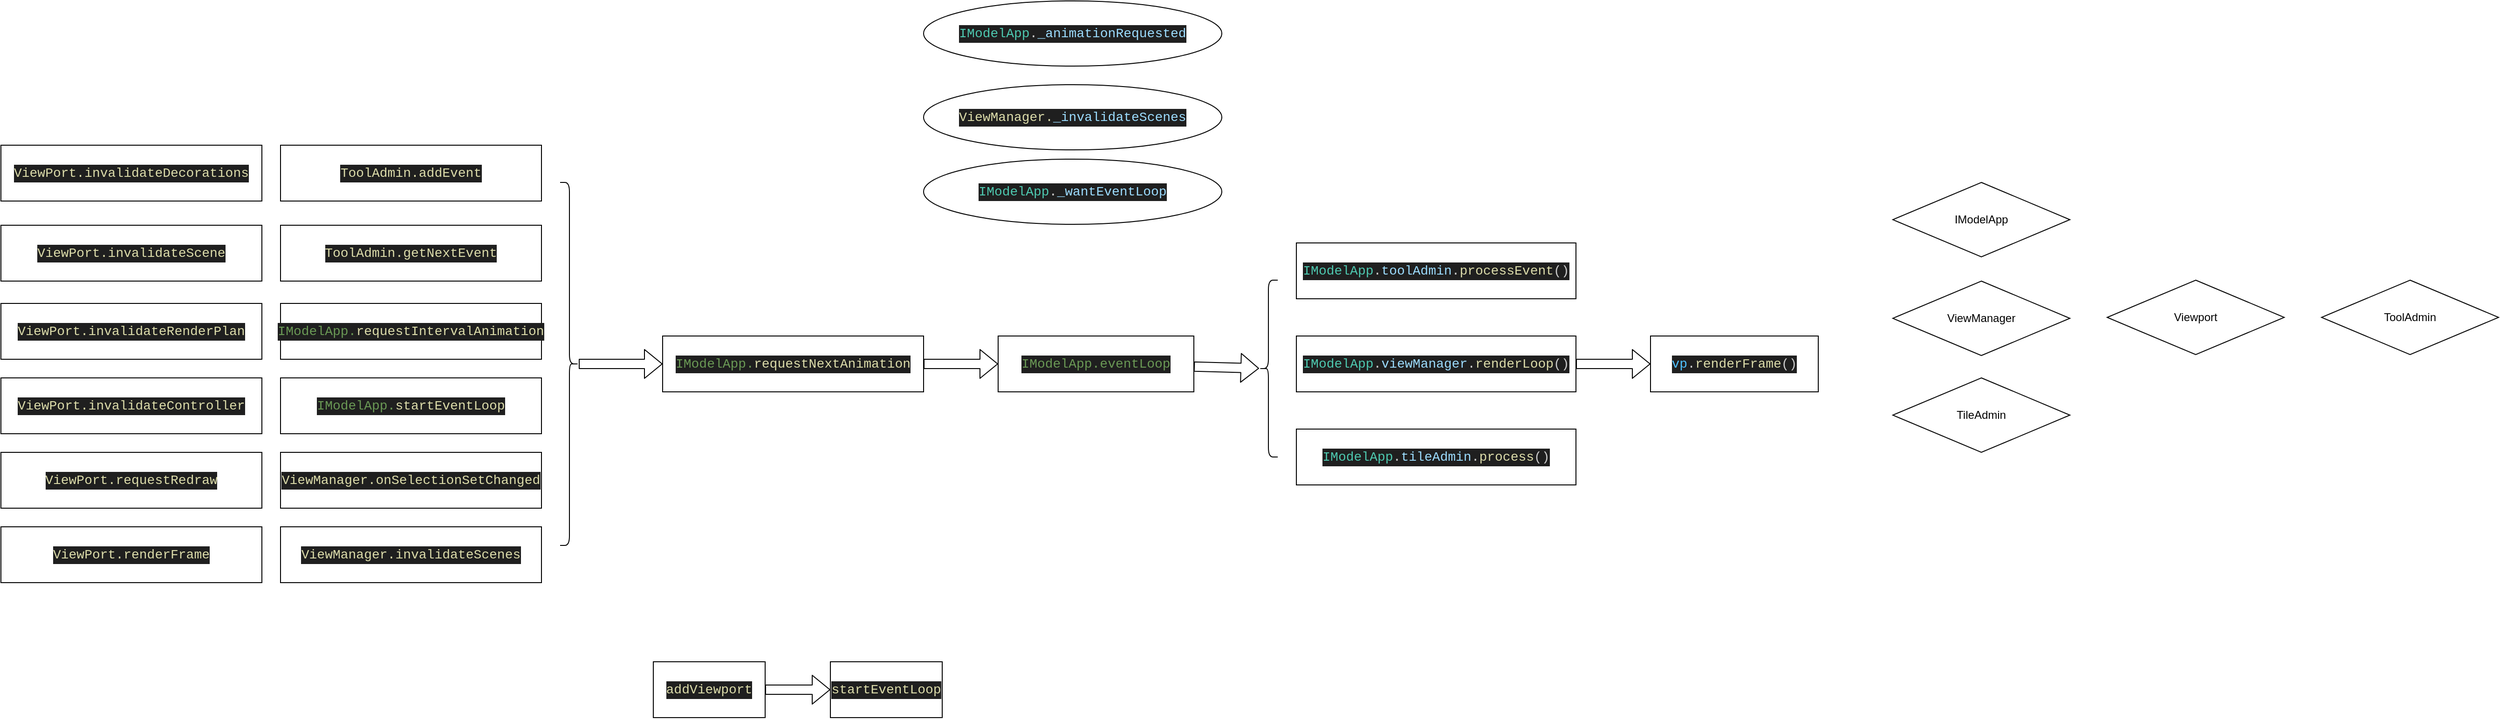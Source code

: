 ﻿<mxfile>
    <diagram id="MlMpe3PwIwaoGsM2YKS2" name="EventLoop">
        <mxGraphModel dx="2728" dy="1959" grid="1" gridSize="10" guides="1" tooltips="1" connect="1" arrows="1" fold="1" page="1" pageScale="1" pageWidth="850" pageHeight="1100" background="none" math="0" shadow="0">
            <root>
                <mxCell id="0"/>
                <mxCell id="1" parent="0"/>
                <mxCell id="15" value="" style="edgeStyle=none;shape=flexArrow;html=1;" edge="1" parent="1" source="4" target="11">
                    <mxGeometry relative="1" as="geometry"/>
                </mxCell>
                <mxCell id="4" value="&lt;div style=&quot;color: rgb(204, 204, 204); background-color: rgb(31, 31, 31); font-family: Consolas, &amp;quot;Courier New&amp;quot;, monospace; font-size: 14px; line-height: 19px;&quot;&gt;&lt;span style=&quot;color: #6a9955;&quot;&gt;IModelApp.eventLoop&lt;/span&gt;&lt;/div&gt;" style="whiteSpace=wrap;html=1;" parent="1" vertex="1">
                    <mxGeometry x="-20" y="340" width="210" height="60" as="geometry"/>
                </mxCell>
                <mxCell id="7" value="&lt;div style=&quot;color: rgb(204, 204, 204); background-color: rgb(31, 31, 31); font-family: Consolas, &amp;quot;Courier New&amp;quot;, monospace; font-size: 14px; line-height: 19px;&quot;&gt;&lt;span style=&quot;color: #4ec9b0;&quot;&gt;IModelApp&lt;/span&gt;.&lt;span style=&quot;color: #9cdcfe;&quot;&gt;toolAdmin&lt;/span&gt;.&lt;span style=&quot;color: #dcdcaa;&quot;&gt;processEvent&lt;/span&gt;()&lt;/div&gt;" style="whiteSpace=wrap;html=1;" vertex="1" parent="1">
                    <mxGeometry x="300" y="240" width="300" height="60" as="geometry"/>
                </mxCell>
                <mxCell id="42" style="edgeStyle=none;shape=flexArrow;html=1;entryX=0;entryY=0.5;entryDx=0;entryDy=0;" edge="1" parent="1" source="9" target="41">
                    <mxGeometry relative="1" as="geometry"/>
                </mxCell>
                <mxCell id="9" value="&lt;div style=&quot;color: rgb(204, 204, 204); background-color: rgb(31, 31, 31); font-family: Consolas, &amp;quot;Courier New&amp;quot;, monospace; font-size: 14px; line-height: 19px;&quot;&gt;&lt;div style=&quot;line-height: 19px;&quot;&gt;&lt;span style=&quot;color: #4ec9b0;&quot;&gt;IModelApp&lt;/span&gt;.&lt;span style=&quot;color: #9cdcfe;&quot;&gt;viewManager&lt;/span&gt;.&lt;span style=&quot;color: #dcdcaa;&quot;&gt;renderLoop&lt;/span&gt;()&lt;/div&gt;&lt;/div&gt;" style="whiteSpace=wrap;html=1;" vertex="1" parent="1">
                    <mxGeometry x="300" y="340" width="300" height="60" as="geometry"/>
                </mxCell>
                <mxCell id="10" value="&lt;div style=&quot;color: rgb(204, 204, 204); background-color: rgb(31, 31, 31); font-family: Consolas, &amp;quot;Courier New&amp;quot;, monospace; font-size: 14px; line-height: 19px;&quot;&gt;&lt;div style=&quot;line-height: 19px;&quot;&gt;&lt;div style=&quot;line-height: 19px;&quot;&gt;&lt;span style=&quot;color: #4ec9b0;&quot;&gt;IModelApp&lt;/span&gt;.&lt;span style=&quot;color: #9cdcfe;&quot;&gt;tileAdmin&lt;/span&gt;.&lt;span style=&quot;color: #dcdcaa;&quot;&gt;process&lt;/span&gt;()&lt;/div&gt;&lt;/div&gt;&lt;/div&gt;" style="whiteSpace=wrap;html=1;" vertex="1" parent="1">
                    <mxGeometry x="300" y="440" width="300" height="60" as="geometry"/>
                </mxCell>
                <mxCell id="11" value="" style="shape=curlyBracket;whiteSpace=wrap;html=1;rounded=1;labelPosition=left;verticalLabelPosition=middle;align=right;verticalAlign=middle;" vertex="1" parent="1">
                    <mxGeometry x="260" y="280" width="20" height="190" as="geometry"/>
                </mxCell>
                <mxCell id="14" style="edgeStyle=none;shape=flexArrow;html=1;" edge="1" parent="1" source="12" target="4">
                    <mxGeometry relative="1" as="geometry"/>
                </mxCell>
                <mxCell id="12" value="&lt;div style=&quot;color: rgb(204, 204, 204); background-color: rgb(31, 31, 31); font-family: Consolas, &amp;quot;Courier New&amp;quot;, monospace; font-size: 14px; line-height: 19px;&quot;&gt;&lt;span style=&quot;color: #6a9955;&quot;&gt;IModelApp.&lt;/span&gt;&lt;span style=&quot;color: rgb(220, 220, 170);&quot;&gt;requestNextAnimation&lt;/span&gt;&lt;/div&gt;" style="whiteSpace=wrap;html=1;" vertex="1" parent="1">
                    <mxGeometry x="-380" y="340" width="280" height="60" as="geometry"/>
                </mxCell>
                <mxCell id="13" value="&lt;div style=&quot;color: rgb(204, 204, 204); background-color: rgb(31, 31, 31); font-family: Consolas, &amp;quot;Courier New&amp;quot;, monospace; font-size: 14px; line-height: 19px;&quot;&gt;&lt;span style=&quot;color: #dcdcaa;&quot;&gt;ToolAdmin.getNextEvent&lt;/span&gt;&lt;/div&gt;" style="whiteSpace=wrap;html=1;" vertex="1" parent="1">
                    <mxGeometry x="-790" y="221" width="280" height="60" as="geometry"/>
                </mxCell>
                <mxCell id="18" value="&lt;div style=&quot;color: rgb(204, 204, 204); background-color: rgb(31, 31, 31); font-family: Consolas, &amp;quot;Courier New&amp;quot;, monospace; font-size: 14px; line-height: 19px;&quot;&gt;&lt;span style=&quot;color: #dcdcaa;&quot;&gt;ToolAdmin.addEvent&lt;/span&gt;&lt;/div&gt;" style="whiteSpace=wrap;html=1;" vertex="1" parent="1">
                    <mxGeometry x="-790" y="135" width="280" height="60" as="geometry"/>
                </mxCell>
                <mxCell id="20" value="&lt;div style=&quot;color: rgb(204, 204, 204); background-color: rgb(31, 31, 31); font-family: Consolas, &amp;quot;Courier New&amp;quot;, monospace; font-size: 14px; line-height: 19px;&quot;&gt;&lt;div style=&quot;line-height: 19px;&quot;&gt;&lt;span style=&quot;color: rgb(106, 153, 85);&quot;&gt;IModelApp.&lt;/span&gt;&lt;span style=&quot;color: #dcdcaa;&quot;&gt;requestIntervalAnimation&lt;/span&gt;&lt;/div&gt;&lt;/div&gt;" style="whiteSpace=wrap;html=1;" vertex="1" parent="1">
                    <mxGeometry x="-790" y="305" width="280" height="60" as="geometry"/>
                </mxCell>
                <mxCell id="22" value="&lt;div style=&quot;color: rgb(204, 204, 204); background-color: rgb(31, 31, 31); font-family: Consolas, &amp;quot;Courier New&amp;quot;, monospace; font-size: 14px; line-height: 19px;&quot;&gt;&lt;div style=&quot;line-height: 19px;&quot;&gt;&lt;span style=&quot;color: rgb(106, 153, 85);&quot;&gt;IModelApp.&lt;/span&gt;&lt;span style=&quot;color: rgb(220, 220, 170);&quot;&gt;startEventLoop&lt;/span&gt;&lt;/div&gt;&lt;/div&gt;" style="whiteSpace=wrap;html=1;" vertex="1" parent="1">
                    <mxGeometry x="-790" y="385" width="280" height="60" as="geometry"/>
                </mxCell>
                <mxCell id="23" value="&lt;div style=&quot;color: rgb(204, 204, 204); background-color: rgb(31, 31, 31); font-family: Consolas, &amp;quot;Courier New&amp;quot;, monospace; font-size: 14px; line-height: 19px;&quot;&gt;&lt;div style=&quot;line-height: 19px;&quot;&gt;&lt;div style=&quot;line-height: 19px;&quot;&gt;&lt;span style=&quot;color: #4ec9b0;&quot;&gt;IModelApp&lt;/span&gt;.&lt;span style=&quot;color: #9cdcfe;&quot;&gt;_wantEventLoop&lt;/span&gt;&lt;/div&gt;&lt;/div&gt;&lt;/div&gt;" style="ellipse;whiteSpace=wrap;html=1;" vertex="1" parent="1">
                    <mxGeometry x="-100" y="150" width="320" height="70" as="geometry"/>
                </mxCell>
                <mxCell id="24" value="&lt;div style=&quot;color: rgb(204, 204, 204); background-color: rgb(31, 31, 31); font-family: Consolas, &amp;quot;Courier New&amp;quot;, monospace; font-size: 14px; line-height: 19px;&quot;&gt;&lt;div style=&quot;line-height: 19px;&quot;&gt;&lt;div style=&quot;line-height: 19px;&quot;&gt;&lt;span style=&quot;color: #dcdcaa;&quot;&gt;ViewManager.onSelectionSetChanged&lt;/span&gt;&lt;/div&gt;&lt;/div&gt;&lt;/div&gt;" style="whiteSpace=wrap;html=1;" vertex="1" parent="1">
                    <mxGeometry x="-790" y="465" width="280" height="60" as="geometry"/>
                </mxCell>
                <mxCell id="25" value="&lt;div style=&quot;color: rgb(204, 204, 204); background-color: rgb(31, 31, 31); font-family: Consolas, &amp;quot;Courier New&amp;quot;, monospace; font-size: 14px; line-height: 19px;&quot;&gt;&lt;div style=&quot;line-height: 19px;&quot;&gt;&lt;div style=&quot;line-height: 19px;&quot;&gt;&lt;span style=&quot;color: #dcdcaa;&quot;&gt;ViewManager.&lt;/span&gt;&lt;span style=&quot;color: rgb(220, 220, 170);&quot;&gt;invalidateScenes&lt;/span&gt;&lt;/div&gt;&lt;/div&gt;&lt;/div&gt;" style="whiteSpace=wrap;html=1;" vertex="1" parent="1">
                    <mxGeometry x="-790" y="545" width="280" height="60" as="geometry"/>
                </mxCell>
                <mxCell id="26" value="&lt;div style=&quot;color: rgb(204, 204, 204); background-color: rgb(31, 31, 31); font-family: Consolas, &amp;quot;Courier New&amp;quot;, monospace; font-size: 14px; line-height: 19px;&quot;&gt;&lt;div style=&quot;line-height: 19px;&quot;&gt;&lt;span style=&quot;color: #4ec9b0;&quot;&gt;IModelApp&lt;/span&gt;.&lt;span style=&quot;color: #9cdcfe;&quot;&gt;_animationRequested&lt;/span&gt;&lt;/div&gt;&lt;/div&gt;" style="ellipse;whiteSpace=wrap;html=1;" vertex="1" parent="1">
                    <mxGeometry x="-100" y="-20" width="320" height="70" as="geometry"/>
                </mxCell>
                <mxCell id="27" value="&lt;div style=&quot;color: rgb(204, 204, 204); background-color: rgb(31, 31, 31); font-family: Consolas, &amp;quot;Courier New&amp;quot;, monospace; font-size: 14px; line-height: 19px;&quot;&gt;&lt;div style=&quot;line-height: 19px;&quot;&gt;&lt;div style=&quot;line-height: 19px;&quot;&gt;&lt;span style=&quot;color: rgb(220, 220, 170);&quot;&gt;ViewManager.&lt;/span&gt;&lt;span style=&quot;color: #9cdcfe;&quot;&gt;_invalidateScenes&lt;/span&gt;&lt;/div&gt;&lt;/div&gt;&lt;/div&gt;" style="ellipse;whiteSpace=wrap;html=1;" vertex="1" parent="1">
                    <mxGeometry x="-100" y="70" width="320" height="70" as="geometry"/>
                </mxCell>
                <mxCell id="29" value="&lt;div style=&quot;color: rgb(204, 204, 204); background-color: rgb(31, 31, 31); font-family: Consolas, &amp;quot;Courier New&amp;quot;, monospace; font-size: 14px; line-height: 19px;&quot;&gt;&lt;div style=&quot;line-height: 19px;&quot;&gt;&lt;span style=&quot;color: #dcdcaa;&quot;&gt;ViewPort.invalidateDecorations&lt;/span&gt;&lt;/div&gt;&lt;/div&gt;" style="whiteSpace=wrap;html=1;" vertex="1" parent="1">
                    <mxGeometry x="-1090" y="135" width="280" height="60" as="geometry"/>
                </mxCell>
                <mxCell id="30" value="&lt;div style=&quot;color: rgb(204, 204, 204); background-color: rgb(31, 31, 31); font-family: Consolas, &amp;quot;Courier New&amp;quot;, monospace; font-size: 14px; line-height: 19px;&quot;&gt;&lt;div style=&quot;line-height: 19px;&quot;&gt;&lt;span style=&quot;color: #dcdcaa;&quot;&gt;ViewPort.&lt;/span&gt;&lt;span style=&quot;color: rgb(220, 220, 170);&quot;&gt;invalidateScene&lt;/span&gt;&lt;/div&gt;&lt;/div&gt;" style="whiteSpace=wrap;html=1;" vertex="1" parent="1">
                    <mxGeometry x="-1090" y="221" width="280" height="60" as="geometry"/>
                </mxCell>
                <mxCell id="31" value="&lt;div style=&quot;color: rgb(204, 204, 204); background-color: rgb(31, 31, 31); font-family: Consolas, &amp;quot;Courier New&amp;quot;, monospace; font-size: 14px; line-height: 19px;&quot;&gt;&lt;div style=&quot;line-height: 19px;&quot;&gt;&lt;span style=&quot;color: #dcdcaa;&quot;&gt;ViewPort.&lt;/span&gt;&lt;span style=&quot;color: rgb(220, 220, 170);&quot;&gt;invalidateRenderPlan&lt;/span&gt;&lt;/div&gt;&lt;/div&gt;" style="whiteSpace=wrap;html=1;" vertex="1" parent="1">
                    <mxGeometry x="-1090" y="305" width="280" height="60" as="geometry"/>
                </mxCell>
                <mxCell id="32" value="&lt;div style=&quot;color: rgb(204, 204, 204); background-color: rgb(31, 31, 31); font-family: Consolas, &amp;quot;Courier New&amp;quot;, monospace; font-size: 14px; line-height: 19px;&quot;&gt;&lt;div style=&quot;line-height: 19px;&quot;&gt;&lt;span style=&quot;color: #dcdcaa;&quot;&gt;ViewPort.&lt;/span&gt;&lt;span style=&quot;color: rgb(220, 220, 170);&quot;&gt;invalidateController&lt;/span&gt;&lt;/div&gt;&lt;/div&gt;" style="whiteSpace=wrap;html=1;" vertex="1" parent="1">
                    <mxGeometry x="-1090" y="385" width="280" height="60" as="geometry"/>
                </mxCell>
                <mxCell id="33" value="&lt;div style=&quot;color: rgb(204, 204, 204); background-color: rgb(31, 31, 31); font-family: Consolas, &amp;quot;Courier New&amp;quot;, monospace; font-size: 14px; line-height: 19px;&quot;&gt;&lt;div style=&quot;line-height: 19px;&quot;&gt;&lt;span style=&quot;color: #dcdcaa;&quot;&gt;ViewPort.&lt;/span&gt;&lt;span style=&quot;color: rgb(220, 220, 170);&quot;&gt;requestRedraw&lt;/span&gt;&lt;/div&gt;&lt;/div&gt;" style="whiteSpace=wrap;html=1;" vertex="1" parent="1">
                    <mxGeometry x="-1090" y="465" width="280" height="60" as="geometry"/>
                </mxCell>
                <mxCell id="34" value="&lt;div style=&quot;color: rgb(204, 204, 204); background-color: rgb(31, 31, 31); font-family: Consolas, &amp;quot;Courier New&amp;quot;, monospace; font-size: 14px; line-height: 19px;&quot;&gt;&lt;div style=&quot;line-height: 19px;&quot;&gt;&lt;span style=&quot;color: #dcdcaa;&quot;&gt;ViewPort.&lt;/span&gt;&lt;span style=&quot;color: rgb(220, 220, 170);&quot;&gt;renderFrame&lt;/span&gt;&lt;/div&gt;&lt;/div&gt;" style="whiteSpace=wrap;html=1;" vertex="1" parent="1">
                    <mxGeometry x="-1090" y="545" width="280" height="60" as="geometry"/>
                </mxCell>
                <mxCell id="37" style="edgeStyle=none;shape=flexArrow;html=1;entryX=0;entryY=0.5;entryDx=0;entryDy=0;" edge="1" parent="1" source="35" target="12">
                    <mxGeometry relative="1" as="geometry"/>
                </mxCell>
                <mxCell id="35" value="" style="shape=curlyBracket;whiteSpace=wrap;html=1;rounded=1;flipH=1;labelPosition=right;verticalLabelPosition=middle;align=left;verticalAlign=middle;" vertex="1" parent="1">
                    <mxGeometry x="-490" y="175" width="20" height="390" as="geometry"/>
                </mxCell>
                <mxCell id="40" style="edgeStyle=none;shape=flexArrow;html=1;" edge="1" parent="1" source="38" target="39">
                    <mxGeometry relative="1" as="geometry"/>
                </mxCell>
                <mxCell id="38" value="&lt;div style=&quot;color: rgb(204, 204, 204); background-color: rgb(31, 31, 31); font-family: Consolas, &amp;quot;Courier New&amp;quot;, monospace; font-size: 14px; line-height: 19px;&quot;&gt;&lt;span style=&quot;color: #dcdcaa;&quot;&gt;addViewport&lt;/span&gt;&lt;/div&gt;" style="whiteSpace=wrap;html=1;" vertex="1" parent="1">
                    <mxGeometry x="-390" y="690" width="120" height="60" as="geometry"/>
                </mxCell>
                <mxCell id="39" value="&lt;div style=&quot;color: rgb(204, 204, 204); background-color: rgb(31, 31, 31); font-family: Consolas, &amp;quot;Courier New&amp;quot;, monospace; font-size: 14px; line-height: 19px;&quot;&gt;&lt;div style=&quot;line-height: 19px;&quot;&gt;&lt;span style=&quot;color: #dcdcaa;&quot;&gt;startEventLoop&lt;/span&gt;&lt;/div&gt;&lt;/div&gt;" style="whiteSpace=wrap;html=1;" vertex="1" parent="1">
                    <mxGeometry x="-200" y="690" width="120" height="60" as="geometry"/>
                </mxCell>
                <mxCell id="41" value="&lt;div style=&quot;color: rgb(204, 204, 204); background-color: rgb(31, 31, 31); font-family: Consolas, &amp;quot;Courier New&amp;quot;, monospace; font-size: 14px; line-height: 19px;&quot;&gt;&lt;span style=&quot;color: #4fc1ff;&quot;&gt;vp&lt;/span&gt;.&lt;span style=&quot;color: #dcdcaa;&quot;&gt;renderFrame&lt;/span&gt;()&lt;/div&gt;" style="whiteSpace=wrap;html=1;" vertex="1" parent="1">
                    <mxGeometry x="680" y="340" width="180" height="60" as="geometry"/>
                </mxCell>
                <mxCell id="43" value="IModelApp" style="rhombus;whiteSpace=wrap;html=1;" vertex="1" parent="1">
                    <mxGeometry x="940" y="175" width="190" height="80" as="geometry"/>
                </mxCell>
                <mxCell id="44" value="ViewManager" style="rhombus;whiteSpace=wrap;html=1;" vertex="1" parent="1">
                    <mxGeometry x="940" y="281" width="190" height="80" as="geometry"/>
                </mxCell>
                <mxCell id="45" value="Viewport" style="rhombus;whiteSpace=wrap;html=1;" vertex="1" parent="1">
                    <mxGeometry x="1170" y="280" width="190" height="80" as="geometry"/>
                </mxCell>
                <mxCell id="46" value="ToolAdmin" style="rhombus;whiteSpace=wrap;html=1;" vertex="1" parent="1">
                    <mxGeometry x="1400" y="280" width="190" height="80" as="geometry"/>
                </mxCell>
                <mxCell id="47" value="TileAdmin" style="rhombus;whiteSpace=wrap;html=1;" vertex="1" parent="1">
                    <mxGeometry x="940" y="385" width="190" height="80" as="geometry"/>
                </mxCell>
            </root>
        </mxGraphModel>
    </diagram>
    <diagram id="BKULeVVqHbugdAor-Aku" name="Exception">
        <mxGraphModel dx="1825" dy="787" grid="1" gridSize="10" guides="1" tooltips="1" connect="1" arrows="1" fold="1" page="1" pageScale="1" pageWidth="850" pageHeight="1100" math="0" shadow="0">
            <root>
                <mxCell id="0"/>
                <mxCell id="1" parent="0"/>
                <mxCell id="rr-5G4Vll8Gumy0VcT86-1" value="&lt;div style=&quot;color: rgb(204, 204, 204); background-color: rgb(31, 31, 31); font-family: Consolas, &amp;quot;Courier New&amp;quot;, monospace; font-size: 14px; line-height: 19px;&quot;&gt;&lt;span style=&quot;color: #6a9955;&quot;&gt;ToolAdmin.exceptionHandler&lt;/span&gt;&lt;/div&gt;" style="whiteSpace=wrap;html=1;" vertex="1" parent="1">
                    <mxGeometry x="200" y="210" width="250" height="60" as="geometry"/>
                </mxCell>
                <mxCell id="rr-5G4Vll8Gumy0VcT86-3" style="edgeStyle=none;html=1;entryX=0.5;entryY=0;entryDx=0;entryDy=0;" edge="1" parent="1" source="rr-5G4Vll8Gumy0VcT86-2" target="rr-5G4Vll8Gumy0VcT86-1">
                    <mxGeometry relative="1" as="geometry"/>
                </mxCell>
                <mxCell id="rr-5G4Vll8Gumy0VcT86-2" value="&lt;div style=&quot;color: rgb(204, 204, 204); background-color: rgb(31, 31, 31); font-family: Consolas, &amp;quot;Courier New&amp;quot;, monospace; font-size: 14px; line-height: 19px;&quot;&gt;&lt;span style=&quot;color: #6a9955;&quot;&gt;RenderSystem.contextLossHandler&lt;/span&gt;&lt;/div&gt;" style="whiteSpace=wrap;html=1;" vertex="1" parent="1">
                    <mxGeometry x="200" y="30" width="250" height="60" as="geometry"/>
                </mxCell>
                <mxCell id="rr-5G4Vll8Gumy0VcT86-5" style="edgeStyle=none;html=1;" edge="1" parent="1" source="rr-5G4Vll8Gumy0VcT86-4" target="rr-5G4Vll8Gumy0VcT86-1">
                    <mxGeometry relative="1" as="geometry"/>
                </mxCell>
                <mxCell id="rr-5G4Vll8Gumy0VcT86-4" value="&lt;b&gt;ToolAdmin.&lt;span style=&quot;color: rgb(220, 220, 170); background-color: rgb(31, 31, 31); font-family: Consolas, &amp;quot;Courier New&amp;quot;, monospace; font-size: 14px;&quot;&gt;processEvent&lt;/span&gt;&lt;/b&gt;" style="whiteSpace=wrap;html=1;" vertex="1" parent="1">
                    <mxGeometry x="590" y="210" width="200" height="60" as="geometry"/>
                </mxCell>
                <mxCell id="rr-5G4Vll8Gumy0VcT86-7" style="edgeStyle=none;html=1;entryX=1;entryY=0.5;entryDx=0;entryDy=0;fontColor=#FF0000;exitX=0.16;exitY=0.55;exitDx=0;exitDy=0;exitPerimeter=0;" edge="1" parent="1" source="rr-5G4Vll8Gumy0VcT86-6" target="rr-5G4Vll8Gumy0VcT86-4">
                    <mxGeometry relative="1" as="geometry"/>
                </mxCell>
                <mxCell id="rr-5G4Vll8Gumy0VcT86-10" style="edgeStyle=none;html=1;entryX=0.5;entryY=1;entryDx=0;entryDy=0;fontColor=#FF0000;exitX=0.4;exitY=0.1;exitDx=0;exitDy=0;exitPerimeter=0;" edge="1" parent="1" source="rr-5G4Vll8Gumy0VcT86-11" target="rr-5G4Vll8Gumy0VcT86-8">
                    <mxGeometry relative="1" as="geometry">
                        <mxPoint x="1000" y="570" as="sourcePoint"/>
                    </mxGeometry>
                </mxCell>
                <mxCell id="rr-5G4Vll8Gumy0VcT86-6" value="&lt;div style=&quot;color: rgb(204, 204, 204); background-color: rgb(31, 31, 31); font-family: Consolas, &amp;quot;Courier New&amp;quot;, monospace; font-size: 14px; line-height: 19px;&quot;&gt;&lt;div&gt;&amp;nbsp; &lt;span style=&quot;color: #569cd6;&quot;&gt;public&lt;/span&gt; &lt;span style=&quot;color: #569cd6;&quot;&gt;async&lt;/span&gt; &lt;span style=&quot;color: #dcdcaa;&quot;&gt;processEvent&lt;/span&gt;()&lt;span style=&quot;color: #d4d4d4;&quot;&gt;:&lt;/span&gt; &lt;span style=&quot;color: #4ec9b0;&quot;&gt;Promise&lt;/span&gt;&amp;lt;&lt;span style=&quot;color: #4ec9b0;&quot;&gt;void&lt;/span&gt;&amp;gt; {&lt;/div&gt;&lt;div&gt;&amp;nbsp; &amp;nbsp; &lt;span style=&quot;color: #c586c0;&quot;&gt;if&lt;/span&gt; (&lt;span style=&quot;color: #569cd6;&quot;&gt;this&lt;/span&gt;.&lt;span style=&quot;color: #9cdcfe;&quot;&gt;_processingEvent&lt;/span&gt;)&lt;/div&gt;&lt;div&gt;&amp;nbsp; &amp;nbsp; &amp;nbsp; &lt;span style=&quot;color: #c586c0;&quot;&gt;return&lt;/span&gt;; &lt;span style=&quot;color: #6a9955;&quot;&gt;// we're still working on the previous event.&lt;/span&gt;&lt;/div&gt;&lt;br&gt;&lt;div&gt;&amp;nbsp; &amp;nbsp; &lt;span style=&quot;color: #c586c0;&quot;&gt;try&lt;/span&gt; {&lt;/div&gt;&lt;div&gt;&amp;nbsp; &amp;nbsp; &amp;nbsp; &lt;span style=&quot;color: #569cd6;&quot;&gt;this&lt;/span&gt;.&lt;span style=&quot;color: #9cdcfe;&quot;&gt;_processingEvent&lt;/span&gt; &lt;span style=&quot;color: #d4d4d4;&quot;&gt;=&lt;/span&gt; &lt;span style=&quot;color: #569cd6;&quot;&gt;true&lt;/span&gt;; &amp;nbsp;&lt;span style=&quot;color: #6a9955;&quot;&gt;// we can't allow any further event processing until the current event completes.&lt;/span&gt;&lt;/div&gt;&lt;div&gt;&amp;nbsp; &amp;nbsp; &amp;nbsp; &lt;span style=&quot;color: #c586c0;&quot;&gt;await&lt;/span&gt; &lt;span style=&quot;color: #569cd6;&quot;&gt;this&lt;/span&gt;.&lt;span style=&quot;color: #dcdcaa;&quot;&gt;processNextEvent&lt;/span&gt;();&lt;/div&gt;&lt;div&gt;&amp;nbsp; &amp;nbsp; } &lt;span style=&quot;color: #c586c0;&quot;&gt;catch&lt;/span&gt; (&lt;span style=&quot;color: #9cdcfe;&quot;&gt;exception&lt;/span&gt;) {&lt;/div&gt;&lt;div&gt;&amp;nbsp; &amp;nbsp; &amp;nbsp; &lt;span style=&quot;color: #c586c0;&quot;&gt;await&lt;/span&gt; &lt;span style=&quot;color: #4ec9b0;&quot;&gt;ToolAdmin&lt;/span&gt;.&lt;span style=&quot;color: #dcdcaa;&quot;&gt;exceptionHandler&lt;/span&gt;(&lt;span style=&quot;color: #9cdcfe;&quot;&gt;exception&lt;/span&gt;); &lt;span style=&quot;color: #6a9955;&quot;&gt;// we don't attempt to exit here&lt;/span&gt;&lt;/div&gt;&lt;div&gt;&amp;nbsp; &amp;nbsp; } &lt;span style=&quot;color: #c586c0;&quot;&gt;finally&lt;/span&gt; {&lt;/div&gt;&lt;div&gt;&amp;nbsp; &amp;nbsp; &amp;nbsp; &lt;span style=&quot;color: #569cd6;&quot;&gt;this&lt;/span&gt;.&lt;span style=&quot;color: #9cdcfe;&quot;&gt;_processingEvent&lt;/span&gt; &lt;span style=&quot;color: #d4d4d4;&quot;&gt;=&lt;/span&gt; &lt;span style=&quot;color: #569cd6;&quot;&gt;false&lt;/span&gt;; &lt;span style=&quot;color: #6a9955;&quot;&gt;// this event is now finished. Allow processing next time through.&lt;/span&gt;&lt;/div&gt;&lt;div&gt;&amp;nbsp; &amp;nbsp; }&lt;/div&gt;&lt;div&gt;&amp;nbsp; }&lt;/div&gt;&lt;/div&gt;" style="ellipse;shape=cloud;whiteSpace=wrap;html=1;fontColor=#FF0000;align=left;" vertex="1" parent="1">
                    <mxGeometry x="870" y="70" width="810" height="310" as="geometry"/>
                </mxCell>
                <mxCell id="rr-5G4Vll8Gumy0VcT86-9" style="edgeStyle=none;html=1;entryX=0.5;entryY=1;entryDx=0;entryDy=0;fontColor=#FF0000;" edge="1" parent="1" source="rr-5G4Vll8Gumy0VcT86-8" target="rr-5G4Vll8Gumy0VcT86-1">
                    <mxGeometry relative="1" as="geometry"/>
                </mxCell>
                <mxCell id="rr-5G4Vll8Gumy0VcT86-8" value="&lt;b&gt;ToolAdmin.&lt;span style=&quot;color: rgb(220, 220, 170); background-color: rgb(31, 31, 31); font-family: Consolas, &amp;quot;Courier New&amp;quot;, monospace; font-size: 14px;&quot;&gt;eventLoop&lt;/span&gt;&lt;/b&gt;" style="whiteSpace=wrap;html=1;" vertex="1" parent="1">
                    <mxGeometry x="200" y="380" width="250" height="60" as="geometry"/>
                </mxCell>
                <mxCell id="rr-5G4Vll8Gumy0VcT86-11" value="&lt;div style=&quot;color: rgb(204, 204, 204); background-color: rgb(31, 31, 31); font-family: Consolas, &amp;quot;Courier New&amp;quot;, monospace; font-size: 14px; line-height: 19px;&quot;&gt;&lt;div&gt;&amp;nbsp; &lt;span style=&quot;color: #569cd6;&quot;&gt;private&lt;/span&gt; &lt;span style=&quot;color: #569cd6;&quot;&gt;static&lt;/span&gt; &lt;span style=&quot;color: #dcdcaa;&quot;&gt;eventLoop&lt;/span&gt;() {&lt;/div&gt;&lt;div&gt;&amp;nbsp; &amp;nbsp; &lt;span style=&quot;color: #4ec9b0;&quot;&gt;IModelApp&lt;/span&gt;.&lt;span style=&quot;color: #9cdcfe;&quot;&gt;_animationRequested&lt;/span&gt; &lt;span style=&quot;color: #d4d4d4;&quot;&gt;=&lt;/span&gt; &lt;span style=&quot;color: #569cd6;&quot;&gt;false&lt;/span&gt;;&lt;/div&gt;&lt;div&gt;&amp;nbsp; &amp;nbsp; &lt;span style=&quot;color: #c586c0;&quot;&gt;if&lt;/span&gt; (&lt;span style=&quot;color: #d4d4d4;&quot;&gt;!&lt;/span&gt;&lt;span style=&quot;color: #4ec9b0;&quot;&gt;IModelApp&lt;/span&gt;.&lt;span style=&quot;color: #9cdcfe;&quot;&gt;_wantEventLoop&lt;/span&gt;) &lt;span style=&quot;color: #6a9955;&quot;&gt;// flag turned on at startup&lt;/span&gt;&lt;/div&gt;&lt;div&gt;&amp;nbsp; &amp;nbsp; &amp;nbsp; &lt;span style=&quot;color: #c586c0;&quot;&gt;return&lt;/span&gt;;&lt;/div&gt;&lt;br&gt;&lt;div&gt;&amp;nbsp; &amp;nbsp; &lt;span style=&quot;color: #c586c0;&quot;&gt;try&lt;/span&gt; {&lt;/div&gt;&lt;div&gt;&amp;nbsp; &amp;nbsp; &amp;nbsp; &lt;span style=&quot;color: #4ec9b0;&quot;&gt;IModelApp&lt;/span&gt;.&lt;span style=&quot;color: #9cdcfe;&quot;&gt;toolAdmin&lt;/span&gt;.&lt;span style=&quot;color: #dcdcaa;&quot;&gt;processEvent&lt;/span&gt;(); &lt;span style=&quot;color: #6a9955;&quot;&gt;// eslint-disable-line @typescript-eslint/no-floating-promises&lt;/span&gt;&lt;/div&gt;&lt;div&gt;&amp;nbsp; &amp;nbsp; &amp;nbsp; &lt;span style=&quot;color: #4ec9b0;&quot;&gt;IModelApp&lt;/span&gt;.&lt;span style=&quot;color: #9cdcfe;&quot;&gt;viewManager&lt;/span&gt;.&lt;span style=&quot;color: #dcdcaa;&quot;&gt;renderLoop&lt;/span&gt;();&lt;/div&gt;&lt;div&gt;&amp;nbsp; &amp;nbsp; &amp;nbsp; &lt;span style=&quot;color: #4ec9b0;&quot;&gt;IModelApp&lt;/span&gt;.&lt;span style=&quot;color: #9cdcfe;&quot;&gt;tileAdmin&lt;/span&gt;.&lt;span style=&quot;color: #dcdcaa;&quot;&gt;process&lt;/span&gt;();&lt;/div&gt;&lt;div&gt;&amp;nbsp; &amp;nbsp; } &lt;span style=&quot;color: #c586c0;&quot;&gt;catch&lt;/span&gt; (&lt;span style=&quot;color: #9cdcfe;&quot;&gt;exception&lt;/span&gt;) {&lt;/div&gt;&lt;div&gt;&amp;nbsp; &amp;nbsp; &amp;nbsp; &lt;span style=&quot;color: #4ec9b0;&quot;&gt;ToolAdmin&lt;/span&gt;.&lt;span style=&quot;color: #dcdcaa;&quot;&gt;exceptionHandler&lt;/span&gt;(&lt;span style=&quot;color: #9cdcfe;&quot;&gt;exception&lt;/span&gt;); &lt;span style=&quot;color: #6a9955;&quot;&gt;// eslint-disable-line @typescript-eslint/no-floating-promises&lt;/span&gt;&lt;/div&gt;&lt;br&gt;&lt;div&gt;&amp;nbsp; &amp;nbsp; &amp;nbsp; &lt;span style=&quot;color: #4ec9b0;&quot;&gt;IModelApp&lt;/span&gt;.&lt;span style=&quot;color: #9cdcfe;&quot;&gt;_wantEventLoop&lt;/span&gt; &lt;span style=&quot;color: #d4d4d4;&quot;&gt;=&lt;/span&gt; &lt;span style=&quot;color: #569cd6;&quot;&gt;false&lt;/span&gt;;&lt;/div&gt;&lt;div&gt;&amp;nbsp; &amp;nbsp; &amp;nbsp; &lt;span style=&quot;color: #4ec9b0;&quot;&gt;IModelApp&lt;/span&gt;.&lt;span style=&quot;color: #9cdcfe;&quot;&gt;_animationRequested&lt;/span&gt; &lt;span style=&quot;color: #d4d4d4;&quot;&gt;=&lt;/span&gt; &lt;span style=&quot;color: #569cd6;&quot;&gt;true&lt;/span&gt;; &lt;span style=&quot;color: #6a9955;&quot;&gt;// unrecoverable after exception, don't request any further frames.&lt;/span&gt;&lt;/div&gt;&lt;div&gt;&amp;nbsp; &amp;nbsp; &amp;nbsp; &lt;span style=&quot;color: #9cdcfe;&quot;&gt;window&lt;/span&gt;.&lt;span style=&quot;color: #dcdcaa;&quot;&gt;removeEventListener&lt;/span&gt;(&lt;span style=&quot;color: #ce9178;&quot;&gt;&quot;resize&quot;&lt;/span&gt;, () &lt;span style=&quot;color: #569cd6;&quot;&gt;=&amp;gt;&lt;/span&gt; &lt;span style=&quot;color: #4ec9b0;&quot;&gt;IModelApp&lt;/span&gt;.&lt;span style=&quot;color: #dcdcaa;&quot;&gt;requestNextAnimation&lt;/span&gt;());&lt;/div&gt;&lt;div&gt;&amp;nbsp; &amp;nbsp; }&lt;/div&gt;&lt;div&gt;&amp;nbsp; }&lt;/div&gt;&lt;br&gt;&lt;/div&gt;" style="ellipse;shape=cloud;whiteSpace=wrap;html=1;fontColor=#FF0000;align=left;" vertex="1" parent="1">
                    <mxGeometry x="-20" y="580" width="870" height="360" as="geometry"/>
                </mxCell>
            </root>
        </mxGraphModel>
    </diagram>
</mxfile>